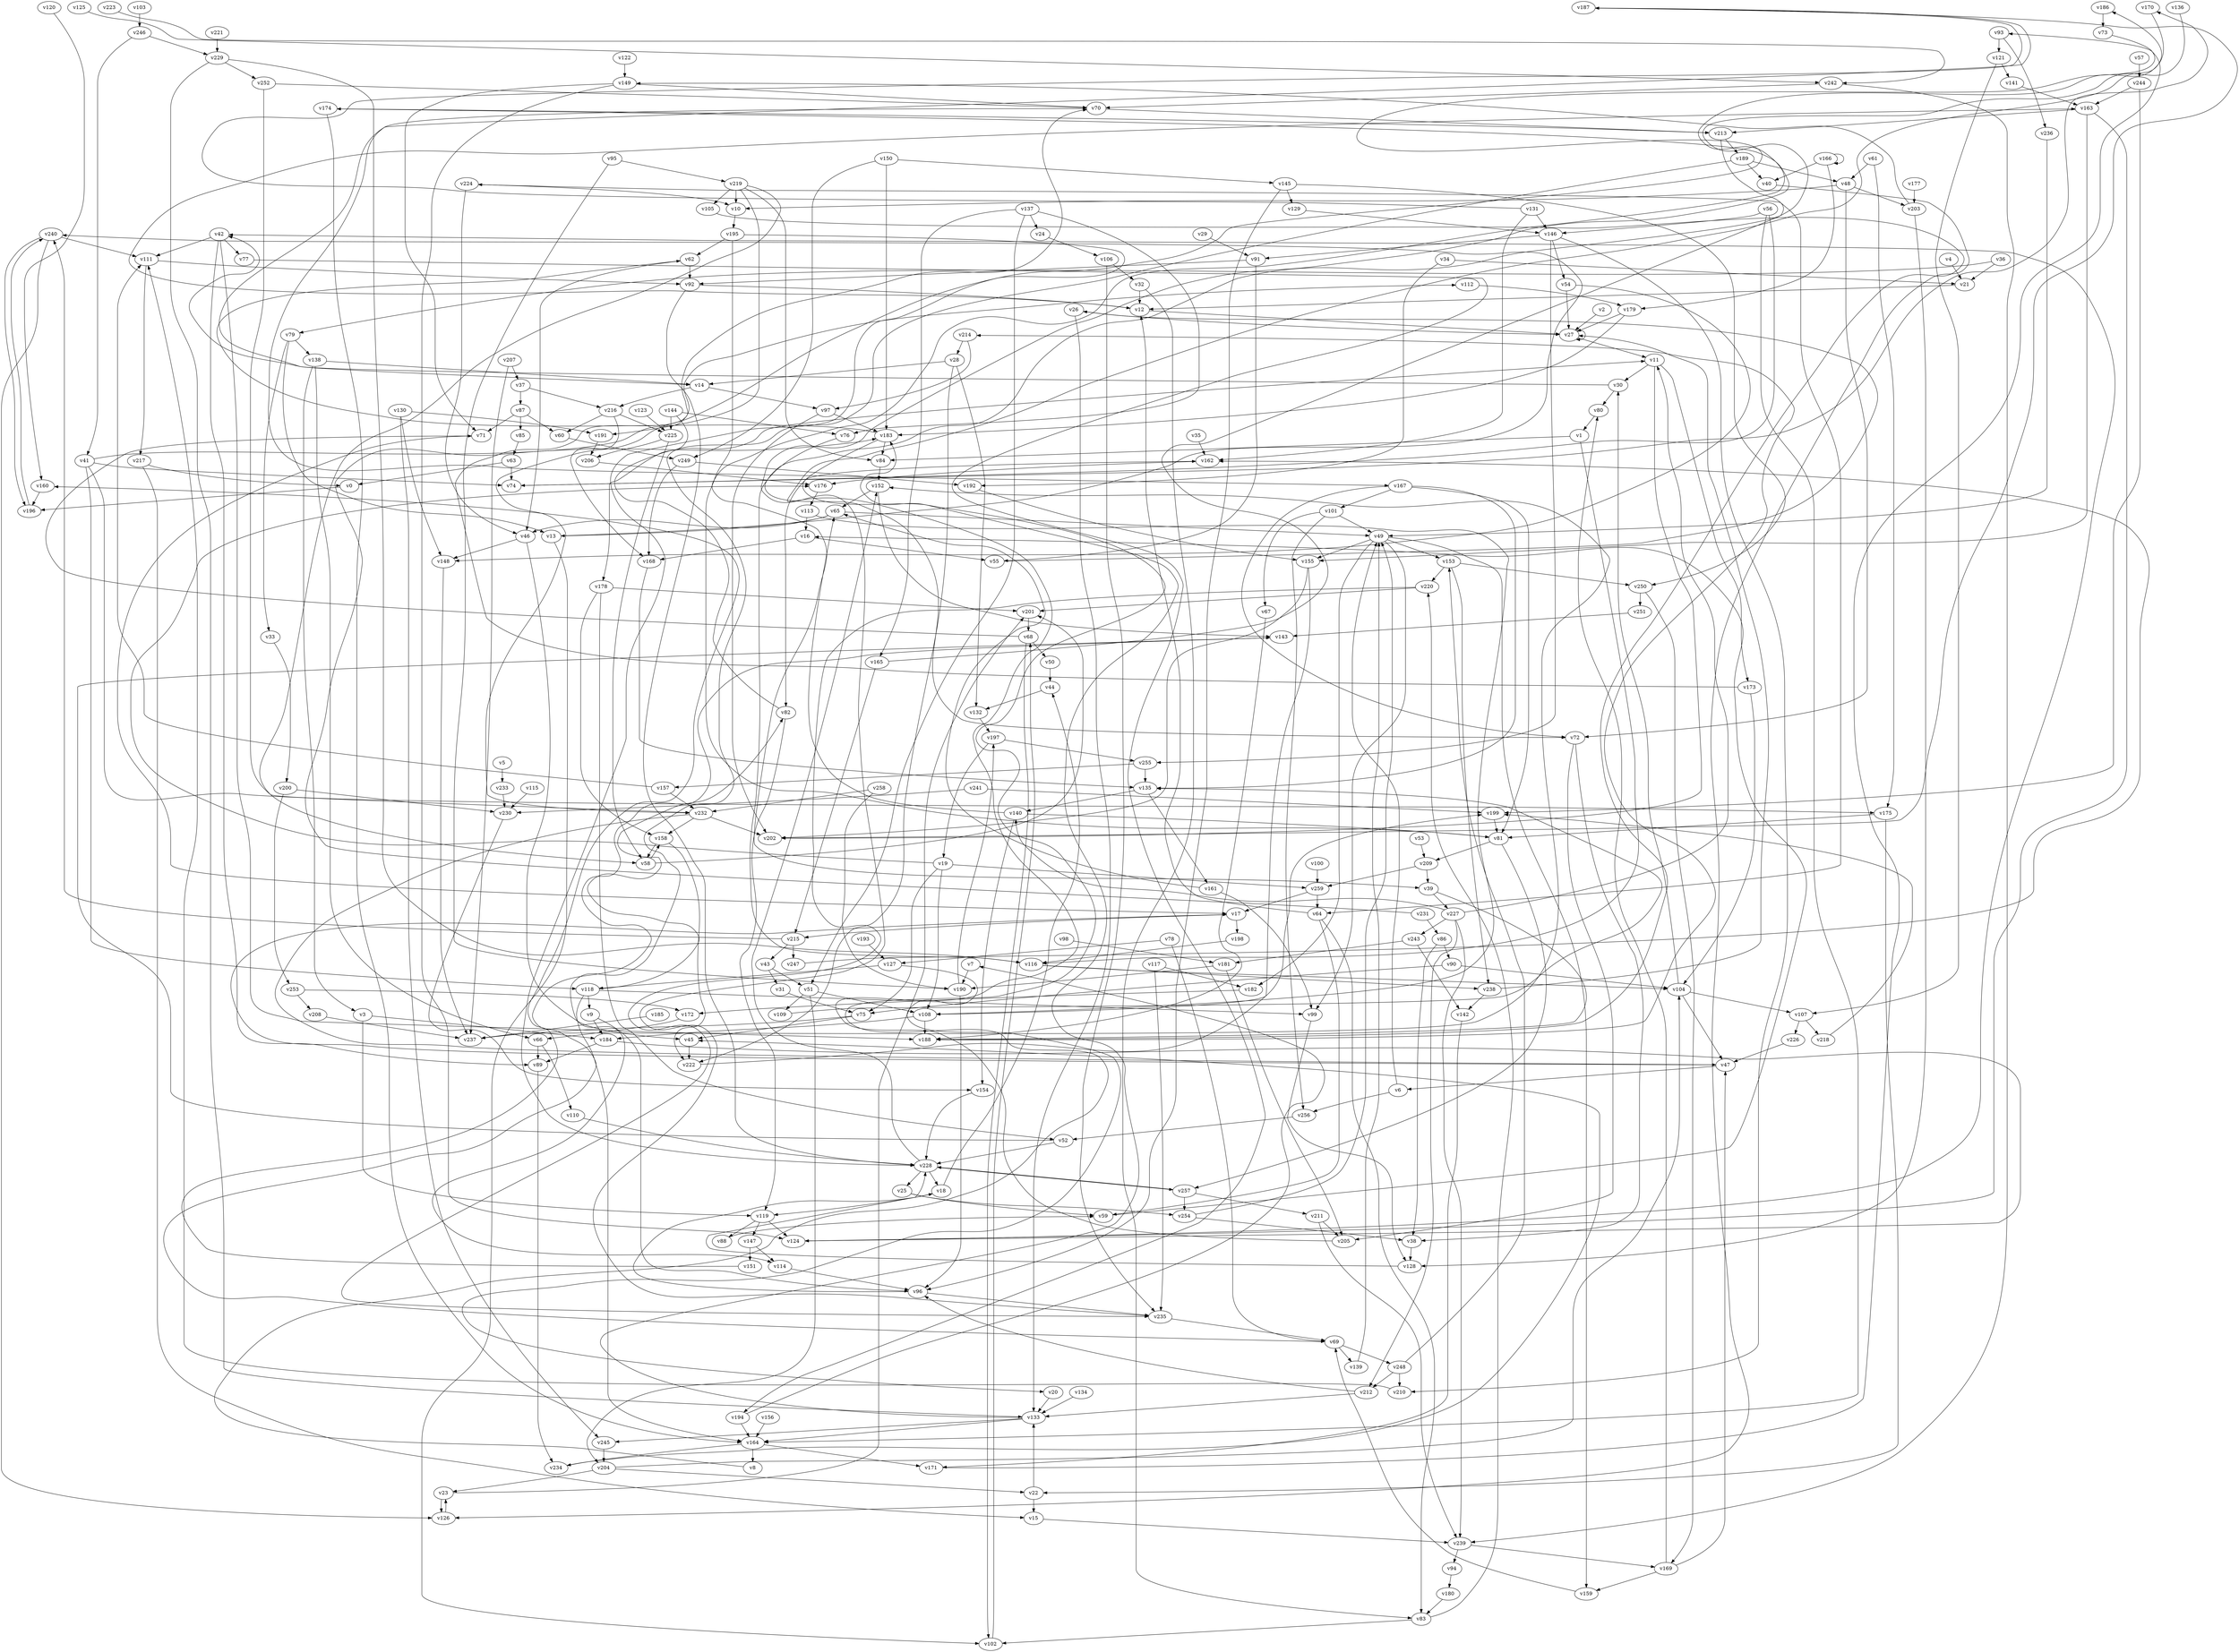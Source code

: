 // Benchmark game 377 - 260 vertices
// time_bound: 28
// targets: v36
digraph G {
    v0 [name="v0", player=1];
    v1 [name="v1", player=1];
    v2 [name="v2", player=0];
    v3 [name="v3", player=0];
    v4 [name="v4", player=1];
    v5 [name="v5", player=1];
    v6 [name="v6", player=1];
    v7 [name="v7", player=0];
    v8 [name="v8", player=0];
    v9 [name="v9", player=0];
    v10 [name="v10", player=1];
    v11 [name="v11", player=0];
    v12 [name="v12", player=1];
    v13 [name="v13", player=0];
    v14 [name="v14", player=1];
    v15 [name="v15", player=0];
    v16 [name="v16", player=0];
    v17 [name="v17", player=0];
    v18 [name="v18", player=0];
    v19 [name="v19", player=1];
    v20 [name="v20", player=0];
    v21 [name="v21", player=1];
    v22 [name="v22", player=0];
    v23 [name="v23", player=1];
    v24 [name="v24", player=1];
    v25 [name="v25", player=1];
    v26 [name="v26", player=0];
    v27 [name="v27", player=1];
    v28 [name="v28", player=1];
    v29 [name="v29", player=0];
    v30 [name="v30", player=0];
    v31 [name="v31", player=1];
    v32 [name="v32", player=1];
    v33 [name="v33", player=1];
    v34 [name="v34", player=0];
    v35 [name="v35", player=1];
    v36 [name="v36", player=1, target=1];
    v37 [name="v37", player=1];
    v38 [name="v38", player=0];
    v39 [name="v39", player=0];
    v40 [name="v40", player=0];
    v41 [name="v41", player=1];
    v42 [name="v42", player=0];
    v43 [name="v43", player=0];
    v44 [name="v44", player=1];
    v45 [name="v45", player=1];
    v46 [name="v46", player=1];
    v47 [name="v47", player=0];
    v48 [name="v48", player=0];
    v49 [name="v49", player=1];
    v50 [name="v50", player=0];
    v51 [name="v51", player=1];
    v52 [name="v52", player=1];
    v53 [name="v53", player=1];
    v54 [name="v54", player=0];
    v55 [name="v55", player=0];
    v56 [name="v56", player=0];
    v57 [name="v57", player=0];
    v58 [name="v58", player=0];
    v59 [name="v59", player=0];
    v60 [name="v60", player=1];
    v61 [name="v61", player=0];
    v62 [name="v62", player=0];
    v63 [name="v63", player=0];
    v64 [name="v64", player=1];
    v65 [name="v65", player=0];
    v66 [name="v66", player=0];
    v67 [name="v67", player=0];
    v68 [name="v68", player=0];
    v69 [name="v69", player=1];
    v70 [name="v70", player=1];
    v71 [name="v71", player=1];
    v72 [name="v72", player=1];
    v73 [name="v73", player=0];
    v74 [name="v74", player=1];
    v75 [name="v75", player=1];
    v76 [name="v76", player=0];
    v77 [name="v77", player=1];
    v78 [name="v78", player=1];
    v79 [name="v79", player=1];
    v80 [name="v80", player=0];
    v81 [name="v81", player=0];
    v82 [name="v82", player=1];
    v83 [name="v83", player=1];
    v84 [name="v84", player=1];
    v85 [name="v85", player=0];
    v86 [name="v86", player=0];
    v87 [name="v87", player=1];
    v88 [name="v88", player=1];
    v89 [name="v89", player=1];
    v90 [name="v90", player=1];
    v91 [name="v91", player=0];
    v92 [name="v92", player=1];
    v93 [name="v93", player=1];
    v94 [name="v94", player=1];
    v95 [name="v95", player=0];
    v96 [name="v96", player=1];
    v97 [name="v97", player=0];
    v98 [name="v98", player=1];
    v99 [name="v99", player=0];
    v100 [name="v100", player=0];
    v101 [name="v101", player=1];
    v102 [name="v102", player=0];
    v103 [name="v103", player=0];
    v104 [name="v104", player=1];
    v105 [name="v105", player=0];
    v106 [name="v106", player=1];
    v107 [name="v107", player=0];
    v108 [name="v108", player=0];
    v109 [name="v109", player=1];
    v110 [name="v110", player=1];
    v111 [name="v111", player=1];
    v112 [name="v112", player=1];
    v113 [name="v113", player=1];
    v114 [name="v114", player=1];
    v115 [name="v115", player=0];
    v116 [name="v116", player=1];
    v117 [name="v117", player=1];
    v118 [name="v118", player=0];
    v119 [name="v119", player=0];
    v120 [name="v120", player=0];
    v121 [name="v121", player=0];
    v122 [name="v122", player=0];
    v123 [name="v123", player=0];
    v124 [name="v124", player=1];
    v125 [name="v125", player=1];
    v126 [name="v126", player=1];
    v127 [name="v127", player=1];
    v128 [name="v128", player=1];
    v129 [name="v129", player=0];
    v130 [name="v130", player=0];
    v131 [name="v131", player=1];
    v132 [name="v132", player=1];
    v133 [name="v133", player=1];
    v134 [name="v134", player=0];
    v135 [name="v135", player=0];
    v136 [name="v136", player=0];
    v137 [name="v137", player=0];
    v138 [name="v138", player=1];
    v139 [name="v139", player=1];
    v140 [name="v140", player=1];
    v141 [name="v141", player=1];
    v142 [name="v142", player=0];
    v143 [name="v143", player=1];
    v144 [name="v144", player=0];
    v145 [name="v145", player=0];
    v146 [name="v146", player=0];
    v147 [name="v147", player=0];
    v148 [name="v148", player=1];
    v149 [name="v149", player=0];
    v150 [name="v150", player=0];
    v151 [name="v151", player=0];
    v152 [name="v152", player=0];
    v153 [name="v153", player=0];
    v154 [name="v154", player=0];
    v155 [name="v155", player=0];
    v156 [name="v156", player=1];
    v157 [name="v157", player=1];
    v158 [name="v158", player=1];
    v159 [name="v159", player=1];
    v160 [name="v160", player=0];
    v161 [name="v161", player=1];
    v162 [name="v162", player=1];
    v163 [name="v163", player=1];
    v164 [name="v164", player=1];
    v165 [name="v165", player=1];
    v166 [name="v166", player=0];
    v167 [name="v167", player=1];
    v168 [name="v168", player=0];
    v169 [name="v169", player=1];
    v170 [name="v170", player=1];
    v171 [name="v171", player=1];
    v172 [name="v172", player=1];
    v173 [name="v173", player=0];
    v174 [name="v174", player=0];
    v175 [name="v175", player=0];
    v176 [name="v176", player=1];
    v177 [name="v177", player=1];
    v178 [name="v178", player=0];
    v179 [name="v179", player=0];
    v180 [name="v180", player=0];
    v181 [name="v181", player=1];
    v182 [name="v182", player=0];
    v183 [name="v183", player=0];
    v184 [name="v184", player=0];
    v185 [name="v185", player=1];
    v186 [name="v186", player=1];
    v187 [name="v187", player=1];
    v188 [name="v188", player=0];
    v189 [name="v189", player=1];
    v190 [name="v190", player=1];
    v191 [name="v191", player=0];
    v192 [name="v192", player=1];
    v193 [name="v193", player=0];
    v194 [name="v194", player=1];
    v195 [name="v195", player=1];
    v196 [name="v196", player=1];
    v197 [name="v197", player=1];
    v198 [name="v198", player=0];
    v199 [name="v199", player=1];
    v200 [name="v200", player=1];
    v201 [name="v201", player=0];
    v202 [name="v202", player=1];
    v203 [name="v203", player=0];
    v204 [name="v204", player=1];
    v205 [name="v205", player=0];
    v206 [name="v206", player=1];
    v207 [name="v207", player=1];
    v208 [name="v208", player=1];
    v209 [name="v209", player=0];
    v210 [name="v210", player=0];
    v211 [name="v211", player=0];
    v212 [name="v212", player=1];
    v213 [name="v213", player=0];
    v214 [name="v214", player=0];
    v215 [name="v215", player=0];
    v216 [name="v216", player=0];
    v217 [name="v217", player=0];
    v218 [name="v218", player=1];
    v219 [name="v219", player=0];
    v220 [name="v220", player=1];
    v221 [name="v221", player=0];
    v222 [name="v222", player=1];
    v223 [name="v223", player=0];
    v224 [name="v224", player=1];
    v225 [name="v225", player=1];
    v226 [name="v226", player=1];
    v227 [name="v227", player=0];
    v228 [name="v228", player=0];
    v229 [name="v229", player=1];
    v230 [name="v230", player=0];
    v231 [name="v231", player=1];
    v232 [name="v232", player=0];
    v233 [name="v233", player=1];
    v234 [name="v234", player=0];
    v235 [name="v235", player=0];
    v236 [name="v236", player=0];
    v237 [name="v237", player=0];
    v238 [name="v238", player=1];
    v239 [name="v239", player=1];
    v240 [name="v240", player=1];
    v241 [name="v241", player=1];
    v242 [name="v242", player=1];
    v243 [name="v243", player=0];
    v244 [name="v244", player=1];
    v245 [name="v245", player=1];
    v246 [name="v246", player=0];
    v247 [name="v247", player=0];
    v248 [name="v248", player=0];
    v249 [name="v249", player=1];
    v250 [name="v250", player=1];
    v251 [name="v251", player=1];
    v252 [name="v252", player=1];
    v253 [name="v253", player=0];
    v254 [name="v254", player=1];
    v255 [name="v255", player=1];
    v256 [name="v256", player=0];
    v257 [name="v257", player=1];
    v258 [name="v258", player=1];
    v259 [name="v259", player=1];

    v0 -> v196;
    v1 -> v116;
    v2 -> v27;
    v3 -> v184;
    v4 -> v21;
    v5 -> v233;
    v6 -> v256;
    v7 -> v190;
    v8 -> v162 [constraint="t mod 5 == 2"];
    v9 -> v184;
    v10 -> v195;
    v11 -> v202;
    v12 -> v163 [constraint="t >= 1"];
    v13 -> v240 [constraint="t >= 1"];
    v14 -> v216;
    v15 -> v239;
    v16 -> v168;
    v17 -> v198;
    v18 -> v44;
    v19 -> v176 [constraint="t < 11"];
    v20 -> v133;
    v21 -> v12;
    v22 -> v133;
    v23 -> v201;
    v24 -> v106;
    v25 -> v59;
    v26 -> v133;
    v27 -> v27 [constraint="t >= 3"];
    v28 -> v222;
    v29 -> v91;
    v30 -> v42 [constraint="t mod 4 == 3"];
    v31 -> v75;
    v32 -> v83;
    v33 -> v200;
    v34 -> v192;
    v35 -> v162;
    v36 -> v79 [constraint="t mod 3 == 1"];
    v37 -> v216;
    v38 -> v128;
    v39 -> v188 [constraint="t mod 5 == 3"];
    v40 -> v126 [constraint="t mod 4 == 0"];
    v41 -> v112 [constraint="t < 15"];
    v42 -> v77;
    v43 -> v51;
    v44 -> v132;
    v45 -> v222;
    v46 -> v45;
    v47 -> v17 [constraint="t >= 2"];
    v48 -> v10;
    v49 -> v159;
    v50 -> v44;
    v51 -> v204;
    v52 -> v143 [constraint="t mod 5 == 4"];
    v53 -> v209;
    v54 -> v148 [constraint="t < 7"];
    v55 -> v26 [constraint="t mod 5 == 3"];
    v56 -> v74;
    v57 -> v244;
    v58 -> v201;
    v59 -> v16 [constraint="t >= 4"];
    v60 -> v249;
    v61 -> v48;
    v62 -> v92;
    v63 -> v74;
    v64 -> v12;
    v65 -> v46;
    v66 -> v110;
    v67 -> v188;
    v68 -> v71 [constraint="t < 9"];
    v69 -> v248;
    v70 -> v14 [constraint="t < 11"];
    v71 -> v17 [constraint="t >= 4"];
    v72 -> v38;
    v73 -> v232 [constraint="t >= 5"];
    v74 -> v170 [constraint="t >= 4"];
    v75 -> v237;
    v76 -> v116;
    v77 -> v194 [constraint="t < 14"];
    v78 -> v127;
    v79 -> v13;
    v80 -> v1;
    v81 -> v257;
    v82 -> v11 [constraint="t mod 2 == 0"];
    v83 -> v102;
    v84 -> v152;
    v85 -> v63;
    v86 -> v90;
    v87 -> v71;
    v88 -> v59 [constraint="t < 10"];
    v89 -> v234;
    v90 -> v75 [constraint="t mod 5 == 0"];
    v91 -> v92;
    v92 -> v228;
    v93 -> v121;
    v94 -> v180;
    v95 -> v190;
    v96 -> v18 [constraint="t >= 5"];
    v97 -> v183;
    v98 -> v181;
    v99 -> v128;
    v100 -> v259;
    v101 -> v49;
    v102 -> v68 [constraint="t mod 4 == 1"];
    v103 -> v246;
    v104 -> v47;
    v105 -> v188 [constraint="t < 15"];
    v106 -> v235;
    v107 -> v218;
    v108 -> v184;
    v109 -> v135 [constraint="t >= 1"];
    v110 -> v228;
    v111 -> v92;
    v112 -> v179;
    v113 -> v108 [constraint="t < 6"];
    v114 -> v96;
    v115 -> v230;
    v116 -> v104;
    v117 -> v235;
    v118 -> v82 [constraint="t < 9"];
    v119 -> v147;
    v120 -> v160 [constraint="t mod 5 == 0"];
    v121 -> v107;
    v122 -> v149;
    v123 -> v225;
    v124 -> v42 [constraint="t mod 4 == 3"];
    v125 -> v242 [constraint="t < 7"];
    v126 -> v23;
    v127 -> v20 [constraint="t mod 3 == 2"];
    v128 -> v228 [constraint="t < 13"];
    v129 -> v146;
    v130 -> v245;
    v131 -> v187 [constraint="t mod 2 == 1"];
    v132 -> v197;
    v133 -> v183 [constraint="t mod 5 == 4"];
    v134 -> v133;
    v135 -> v161;
    v136 -> v72 [constraint="t mod 2 == 1"];
    v137 -> v24;
    v138 -> v66;
    v139 -> v49;
    v140 -> v81;
    v141 -> v163;
    v142 -> v171;
    v143 -> v69 [constraint="t >= 2"];
    v144 -> v225;
    v145 -> v96;
    v146 -> v54;
    v147 -> v151;
    v148 -> v237;
    v149 -> v71;
    v150 -> v249;
    v151 -> v160 [constraint="t < 8"];
    v152 -> v65;
    v153 -> v238;
    v154 -> v228;
    v155 -> v202;
    v156 -> v164;
    v157 -> v111;
    v158 -> v58;
    v159 -> v69;
    v160 -> v196;
    v161 -> v65 [constraint="t mod 3 == 0"];
    v162 -> v176;
    v163 -> v213;
    v164 -> v171;
    v165 -> v224 [constraint="t < 7"];
    v166 -> v179;
    v167 -> v101;
    v168 -> v135;
    v169 -> v159;
    v170 -> v39 [constraint="t < 9"];
    v171 -> v93 [constraint="t < 6"];
    v172 -> v66;
    v173 -> v70 [constraint="t mod 4 == 1"];
    v174 -> v213;
    v175 -> v22;
    v176 -> v113;
    v177 -> v203;
    v178 -> v201;
    v179 -> v27;
    v180 -> v83;
    v181 -> v205;
    v182 -> v172;
    v183 -> v62 [constraint="t >= 3"];
    v184 -> v124 [constraint="t >= 3"];
    v185 -> v237;
    v186 -> v73;
    v187 -> v167 [constraint="t < 9"];
    v188 -> v214 [constraint="t < 13"];
    v189 -> v114 [constraint="t mod 3 == 0"];
    v190 -> v197;
    v191 -> v206;
    v192 -> v155;
    v193 -> v127;
    v194 -> v7 [constraint="t mod 4 == 0"];
    v195 -> v228 [constraint="t mod 3 == 2"];
    v196 -> v240 [constraint="t >= 3"];
    v197 -> v19;
    v198 -> v116;
    v199 -> v81;
    v200 -> v253;
    v201 -> v68;
    v202 -> v187 [constraint="t mod 4 == 0"];
    v203 -> v149;
    v204 -> v23;
    v205 -> v186 [constraint="t mod 4 == 1"];
    v206 -> v176;
    v207 -> v237;
    v208 -> v237;
    v209 -> v259;
    v210 -> v111;
    v211 -> v205;
    v212 -> v133;
    v213 -> v189;
    v214 -> v97;
    v215 -> v240;
    v216 -> v168;
    v217 -> v15;
    v218 -> v199 [constraint="t mod 3 == 1"];
    v219 -> v175 [constraint="t mod 4 == 0"];
    v220 -> v235 [constraint="t >= 1"];
    v221 -> v229;
    v222 -> v199 [constraint="t >= 3"];
    v223 -> v242 [constraint="t >= 2"];
    v224 -> v46;
    v225 -> v58;
    v226 -> v47;
    v227 -> v243;
    v228 -> v25;
    v229 -> v116;
    v230 -> v154 [constraint="t < 11"];
    v231 -> v183 [constraint="t >= 2"];
    v232 -> v47 [constraint="t mod 2 == 1"];
    v233 -> v230;
    v234 -> v45 [constraint="t >= 3"];
    v235 -> v174 [constraint="t mod 4 == 3"];
    v236 -> v49;
    v237 -> v152 [constraint="t mod 2 == 1"];
    v238 -> v142;
    v239 -> v94;
    v240 -> v196;
    v241 -> v230;
    v242 -> v239;
    v243 -> v142;
    v244 -> v163;
    v245 -> v204;
    v246 -> v41;
    v247 -> v162 [constraint="t < 13"];
    v248 -> v210;
    v249 -> v192;
    v250 -> v251;
    v251 -> v143;
    v252 -> v58;
    v253 -> v172;
    v254 -> v38;
    v255 -> v157;
    v256 -> v52;
    v257 -> v228;
    v258 -> v232;
    v259 -> v64;
    v130 -> v191;
    v137 -> v76;
    v211 -> v239;
    v195 -> v62;
    v227 -> v140;
    v42 -> v89;
    v241 -> v199;
    v106 -> v32;
    v163 -> v124;
    v194 -> v164;
    v255 -> v135;
    v64 -> v59;
    v157 -> v232;
    v259 -> v17;
    v140 -> v65;
    v52 -> v228;
    v49 -> v155;
    v248 -> v153;
    v46 -> v148;
    v86 -> v38;
    v149 -> v70;
    v248 -> v212;
    v104 -> v107;
    v12 -> v27;
    v25 -> v254;
    v75 -> v45;
    v146 -> v91;
    v215 -> v247;
    v189 -> v40;
    v69 -> v139;
    v93 -> v236;
    v174 -> v164;
    v119 -> v88;
    v195 -> v81;
    v209 -> v39;
    v131 -> v162;
    v220 -> v201;
    v68 -> v50;
    v127 -> v118;
    v83 -> v220;
    v47 -> v6;
    v155 -> v108;
    v65 -> v49;
    v34 -> v21;
    v146 -> v255;
    v41 -> v74;
    v64 -> v83;
    v147 -> v114;
    v113 -> v16;
    v153 -> v220;
    v66 -> v89;
    v178 -> v158;
    v152 -> v143;
    v254 -> v49;
    v189 -> v48;
    v97 -> v202;
    v257 -> v211;
    v43 -> v31;
    v92 -> v12;
    v19 -> v75;
    v130 -> v148;
    v121 -> v141;
    v179 -> v183;
    v219 -> v84;
    v137 -> v51;
    v146 -> v210;
    v70 -> v213;
    v144 -> v76;
    v72 -> v205;
    v227 -> v239;
    v235 -> v69;
    v252 -> v70;
    v138 -> v14;
    v49 -> v99;
    v212 -> v96;
    v32 -> v12;
    v183 -> v84;
    v244 -> v199;
    v18 -> v119;
    v246 -> v229;
    v150 -> v145;
    v101 -> v67;
    v82 -> v119;
    v150 -> v183;
    v203 -> v128;
    v217 -> v0;
    v118 -> v99;
    v214 -> v28;
    v164 -> v234;
    v133 -> v164;
    v197 -> v255;
    v137 -> v165;
    v145 -> v250;
    v165 -> v215;
    v229 -> v133;
    v9 -> v96;
    v149 -> v124;
    v164 -> v8;
    v78 -> v69;
    v227 -> v212;
    v166 -> v40;
    v19 -> v259;
    v231 -> v86;
    v140 -> v154;
    v28 -> v132;
    v65 -> v13;
    v87 -> v85;
    v62 -> v46;
    v145 -> v129;
    v6 -> v49;
    v131 -> v146;
    v3 -> v119;
    v108 -> v188;
    v169 -> v47;
    v95 -> v219;
    v227 -> v11;
    v28 -> v14;
    v229 -> v252;
    v216 -> v60;
    v163 -> v155;
    v90 -> v104;
    v14 -> v97;
    v173 -> v104;
    v36 -> v21;
    v249 -> v168;
    v242 -> v70;
    v22 -> v15;
    v228 -> v257;
    v213 -> v64;
    v240 -> v111;
    v27 -> v11;
    v48 -> v72;
    v224 -> v10;
    v42 -> v188;
    v200 -> v230;
    v144 -> v178;
    v175 -> v81;
    v166 -> v166;
    v119 -> v124;
    v79 -> v33;
    v42 -> v111;
    v228 -> v18;
    v11 -> v173;
    v19 -> v108;
    v49 -> v182;
    v91 -> v55;
    v13 -> v102;
    v257 -> v254;
    v1 -> v84;
    v51 -> v109;
    v169 -> v80;
    v56 -> v146;
    v81 -> v209;
    v41 -> v232;
    v190 -> v96;
    v79 -> v138;
    v167 -> v135;
    v181 -> v190;
    v243 -> v181;
    v39 -> v227;
    v216 -> v225;
    v167 -> v72;
    v56 -> v164;
    v219 -> v191;
    v167 -> v81;
    v219 -> v10;
    v30 -> v80;
    v135 -> v140;
    v118 -> v164;
    v111 -> v217;
    v232 -> v202;
    v58 -> v158;
    v215 -> v43;
    v232 -> v158;
    v117 -> v182;
    v87 -> v60;
    v184 -> v89;
    v37 -> v87;
    v118 -> v9;
    v54 -> v27;
    v207 -> v37;
    v204 -> v104;
    v23 -> v126;
    v48 -> v203;
    v17 -> v215;
    v183 -> v82;
    v228 -> v152;
    v253 -> v208;
    v96 -> v235;
    v219 -> v105;
    v49 -> v153;
    v258 -> v190;
    v161 -> v99;
    v68 -> v102;
    v41 -> v118;
    v138 -> v3;
    v178 -> v52;
    v61 -> v175;
    v238 -> v27;
    v158 -> v222;
    v133 -> v245;
    v225 -> v206;
    v116 -> v238;
    v153 -> v250;
    v51 -> v108;
    v104 -> v30;
    v101 -> v256;
    v26 -> v27;
    v107 -> v226;
    v11 -> v30;
    v204 -> v22;
    v240 -> v126;
    v239 -> v169;
    v16 -> v55;
    v63 -> v0;
    v250 -> v169;
}
